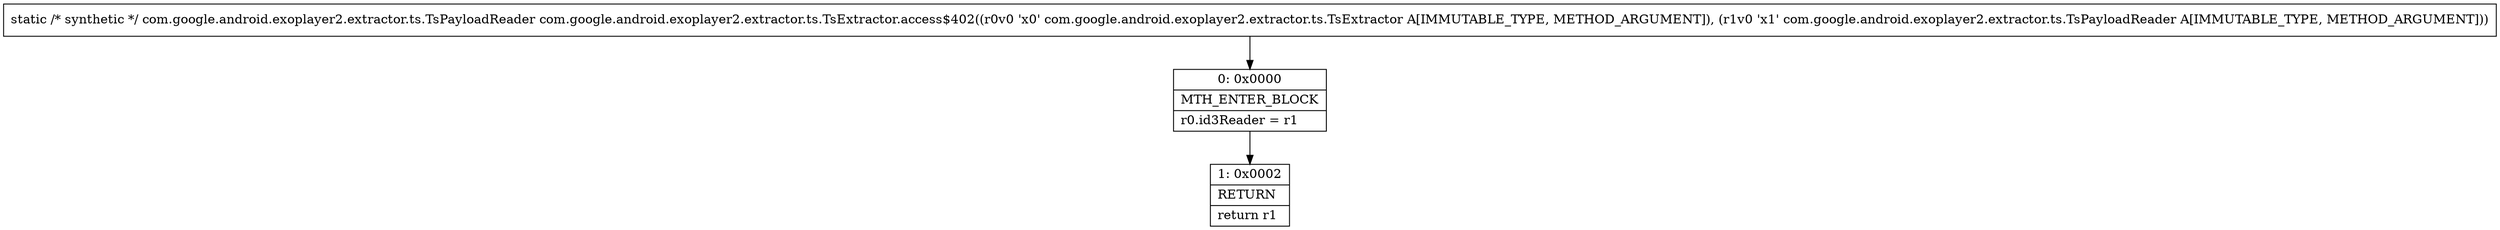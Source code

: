digraph "CFG forcom.google.android.exoplayer2.extractor.ts.TsExtractor.access$402(Lcom\/google\/android\/exoplayer2\/extractor\/ts\/TsExtractor;Lcom\/google\/android\/exoplayer2\/extractor\/ts\/TsPayloadReader;)Lcom\/google\/android\/exoplayer2\/extractor\/ts\/TsPayloadReader;" {
Node_0 [shape=record,label="{0\:\ 0x0000|MTH_ENTER_BLOCK\l|r0.id3Reader = r1\l}"];
Node_1 [shape=record,label="{1\:\ 0x0002|RETURN\l|return r1\l}"];
MethodNode[shape=record,label="{static \/* synthetic *\/ com.google.android.exoplayer2.extractor.ts.TsPayloadReader com.google.android.exoplayer2.extractor.ts.TsExtractor.access$402((r0v0 'x0' com.google.android.exoplayer2.extractor.ts.TsExtractor A[IMMUTABLE_TYPE, METHOD_ARGUMENT]), (r1v0 'x1' com.google.android.exoplayer2.extractor.ts.TsPayloadReader A[IMMUTABLE_TYPE, METHOD_ARGUMENT])) }"];
MethodNode -> Node_0;
Node_0 -> Node_1;
}

